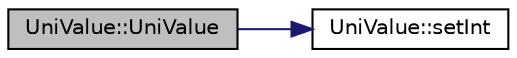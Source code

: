 digraph "UniValue::UniValue"
{
  edge [fontname="Helvetica",fontsize="10",labelfontname="Helvetica",labelfontsize="10"];
  node [fontname="Helvetica",fontsize="10",shape=record];
  rankdir="LR";
  Node10 [label="UniValue::UniValue",height=0.2,width=0.4,color="black", fillcolor="grey75", style="filled", fontcolor="black"];
  Node10 -> Node11 [color="midnightblue",fontsize="10",style="solid",fontname="Helvetica"];
  Node11 [label="UniValue::setInt",height=0.2,width=0.4,color="black", fillcolor="white", style="filled",URL="$class_uni_value.html#a9b2df9e0db0d6370fd59783a7942af91"];
}

